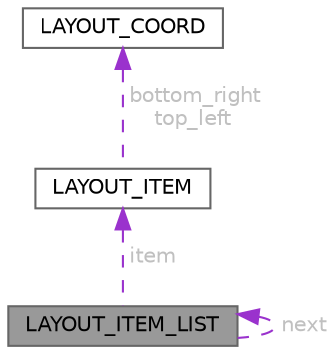 digraph "LAYOUT_ITEM_LIST"
{
 // LATEX_PDF_SIZE
  bgcolor="transparent";
  edge [fontname=Helvetica,fontsize=10,labelfontname=Helvetica,labelfontsize=10];
  node [fontname=Helvetica,fontsize=10,shape=box,height=0.2,width=0.4];
  Node1 [id="Node000001",label="LAYOUT_ITEM_LIST",height=0.2,width=0.4,color="gray40", fillcolor="grey60", style="filled", fontcolor="black",tooltip=" "];
  Node2 -> Node1 [id="edge1_Node000001_Node000002",dir="back",color="darkorchid3",style="dashed",tooltip=" ",label=" item",fontcolor="grey" ];
  Node2 [id="Node000002",label="LAYOUT_ITEM",height=0.2,width=0.4,color="gray40", fillcolor="white", style="filled",URL="$struct_l_a_y_o_u_t___i_t_e_m.html",tooltip=" "];
  Node3 -> Node2 [id="edge2_Node000002_Node000003",dir="back",color="darkorchid3",style="dashed",tooltip=" ",label=" bottom_right\ntop_left",fontcolor="grey" ];
  Node3 [id="Node000003",label="LAYOUT_COORD",height=0.2,width=0.4,color="gray40", fillcolor="white", style="filled",URL="$struct_l_a_y_o_u_t___c_o_o_r_d.html",tooltip=" "];
  Node1 -> Node1 [id="edge3_Node000001_Node000001",dir="back",color="darkorchid3",style="dashed",tooltip=" ",label=" next",fontcolor="grey" ];
}
